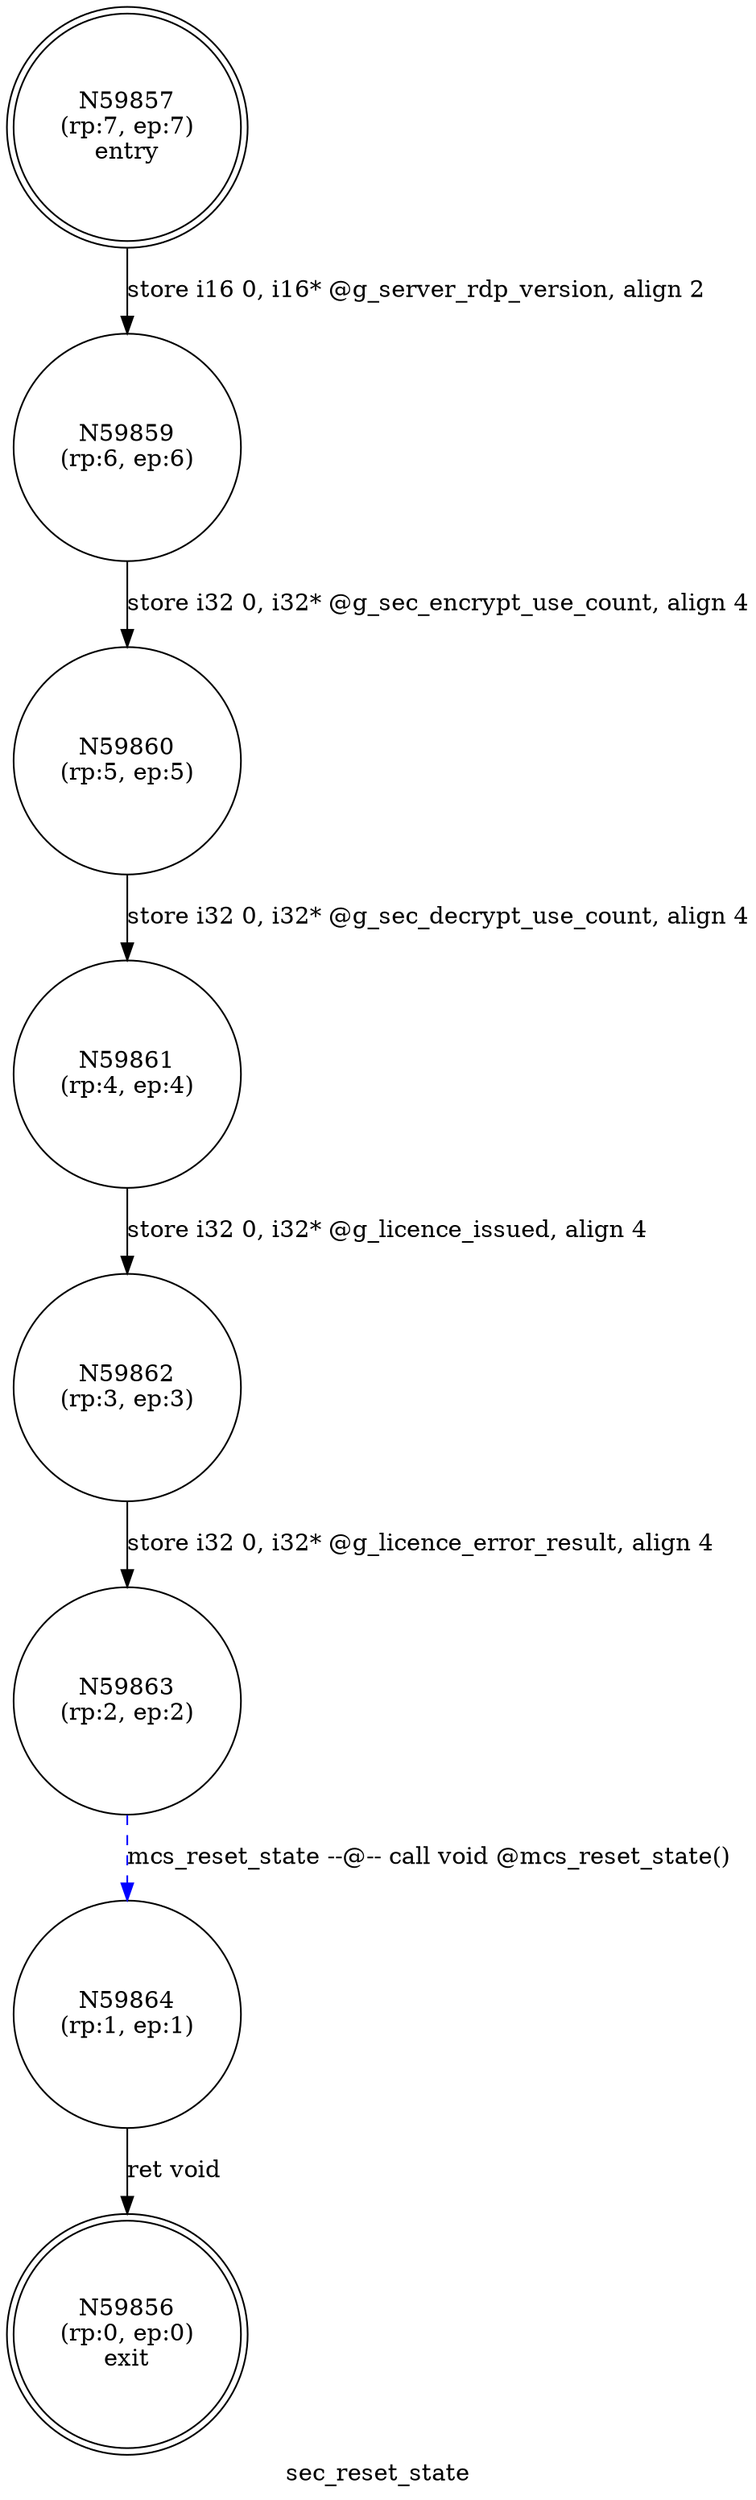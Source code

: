digraph sec_reset_state {
label="sec_reset_state"
59856 [label="N59856\n(rp:0, ep:0)\nexit", shape="doublecircle"]
59857 [label="N59857\n(rp:7, ep:7)\nentry", shape="doublecircle"]
59857 -> 59859 [label="store i16 0, i16* @g_server_rdp_version, align 2"]
59859 [label="N59859\n(rp:6, ep:6)", shape="circle"]
59859 -> 59860 [label="store i32 0, i32* @g_sec_encrypt_use_count, align 4"]
59860 [label="N59860\n(rp:5, ep:5)", shape="circle"]
59860 -> 59861 [label="store i32 0, i32* @g_sec_decrypt_use_count, align 4"]
59861 [label="N59861\n(rp:4, ep:4)", shape="circle"]
59861 -> 59862 [label="store i32 0, i32* @g_licence_issued, align 4"]
59862 [label="N59862\n(rp:3, ep:3)", shape="circle"]
59862 -> 59863 [label="store i32 0, i32* @g_licence_error_result, align 4"]
59863 [label="N59863\n(rp:2, ep:2)", shape="circle"]
59863 -> 59864 [label="mcs_reset_state --@-- call void @mcs_reset_state()", style="dashed", color="blue"]
59864 [label="N59864\n(rp:1, ep:1)", shape="circle"]
59864 -> 59856 [label="ret void"]
}
